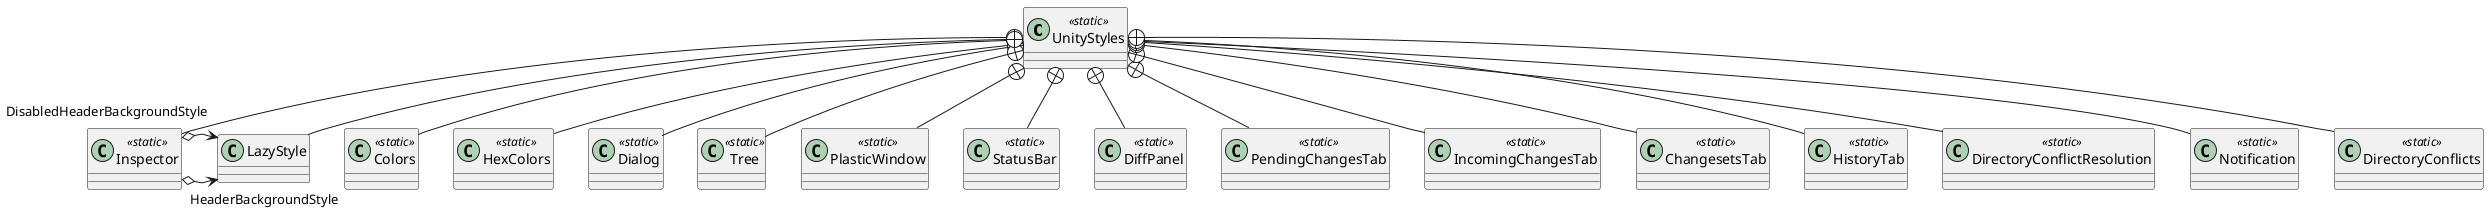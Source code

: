 @startuml
class UnityStyles <<static>> {
}
class Colors <<static>> {
}
class HexColors <<static>> {
}
class Dialog <<static>> {
}
class Tree <<static>> {
}
class Inspector <<static>> {
}
class PlasticWindow <<static>> {
}
class StatusBar <<static>> {
}
class DiffPanel <<static>> {
}
class PendingChangesTab <<static>> {
}
class IncomingChangesTab <<static>> {
}
class ChangesetsTab <<static>> {
}
class HistoryTab <<static>> {
}
class DirectoryConflictResolution <<static>> {
}
class Notification <<static>> {
}
class DirectoryConflicts <<static>> {
}
class LazyStyle {
}
UnityStyles +-- Colors
UnityStyles +-- HexColors
UnityStyles +-- Dialog
UnityStyles +-- Tree
UnityStyles +-- Inspector
Inspector o-> "HeaderBackgroundStyle" LazyStyle
Inspector o-> "DisabledHeaderBackgroundStyle" LazyStyle
UnityStyles +-- PlasticWindow
UnityStyles +-- StatusBar
UnityStyles +-- DiffPanel
UnityStyles +-- PendingChangesTab
UnityStyles +-- IncomingChangesTab
UnityStyles +-- ChangesetsTab
UnityStyles +-- HistoryTab
UnityStyles +-- DirectoryConflictResolution
UnityStyles +-- Notification
UnityStyles +-- DirectoryConflicts
UnityStyles +-- LazyStyle
@enduml
